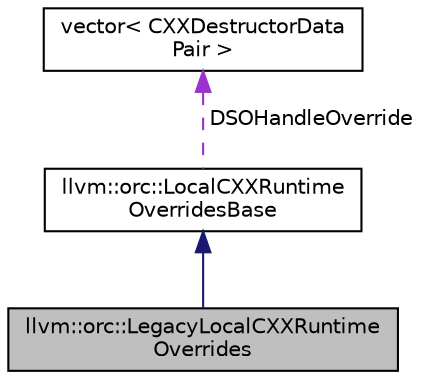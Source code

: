 digraph "llvm::orc::LegacyLocalCXXRuntimeOverrides"
{
 // LATEX_PDF_SIZE
  bgcolor="transparent";
  edge [fontname="Helvetica",fontsize="10",labelfontname="Helvetica",labelfontsize="10"];
  node [fontname="Helvetica",fontsize="10",shape="box"];
  Node1 [label="llvm::orc::LegacyLocalCXXRuntime\lOverrides",height=0.2,width=0.4,color="black", fillcolor="grey75", style="filled", fontcolor="black",tooltip=" "];
  Node2 -> Node1 [dir="back",color="midnightblue",fontsize="10",style="solid",fontname="Helvetica"];
  Node2 [label="llvm::orc::LocalCXXRuntime\lOverridesBase",height=0.2,width=0.4,color="black",URL="$classllvm_1_1orc_1_1LocalCXXRuntimeOverridesBase.html",tooltip="Support class for static dtor execution."];
  Node3 -> Node2 [dir="back",color="darkorchid3",fontsize="10",style="dashed",label=" DSOHandleOverride" ,fontname="Helvetica"];
  Node3 [label="vector\< CXXDestructorData\lPair \>",height=0.2,width=0.4,color="black",tooltip=" "];
}
